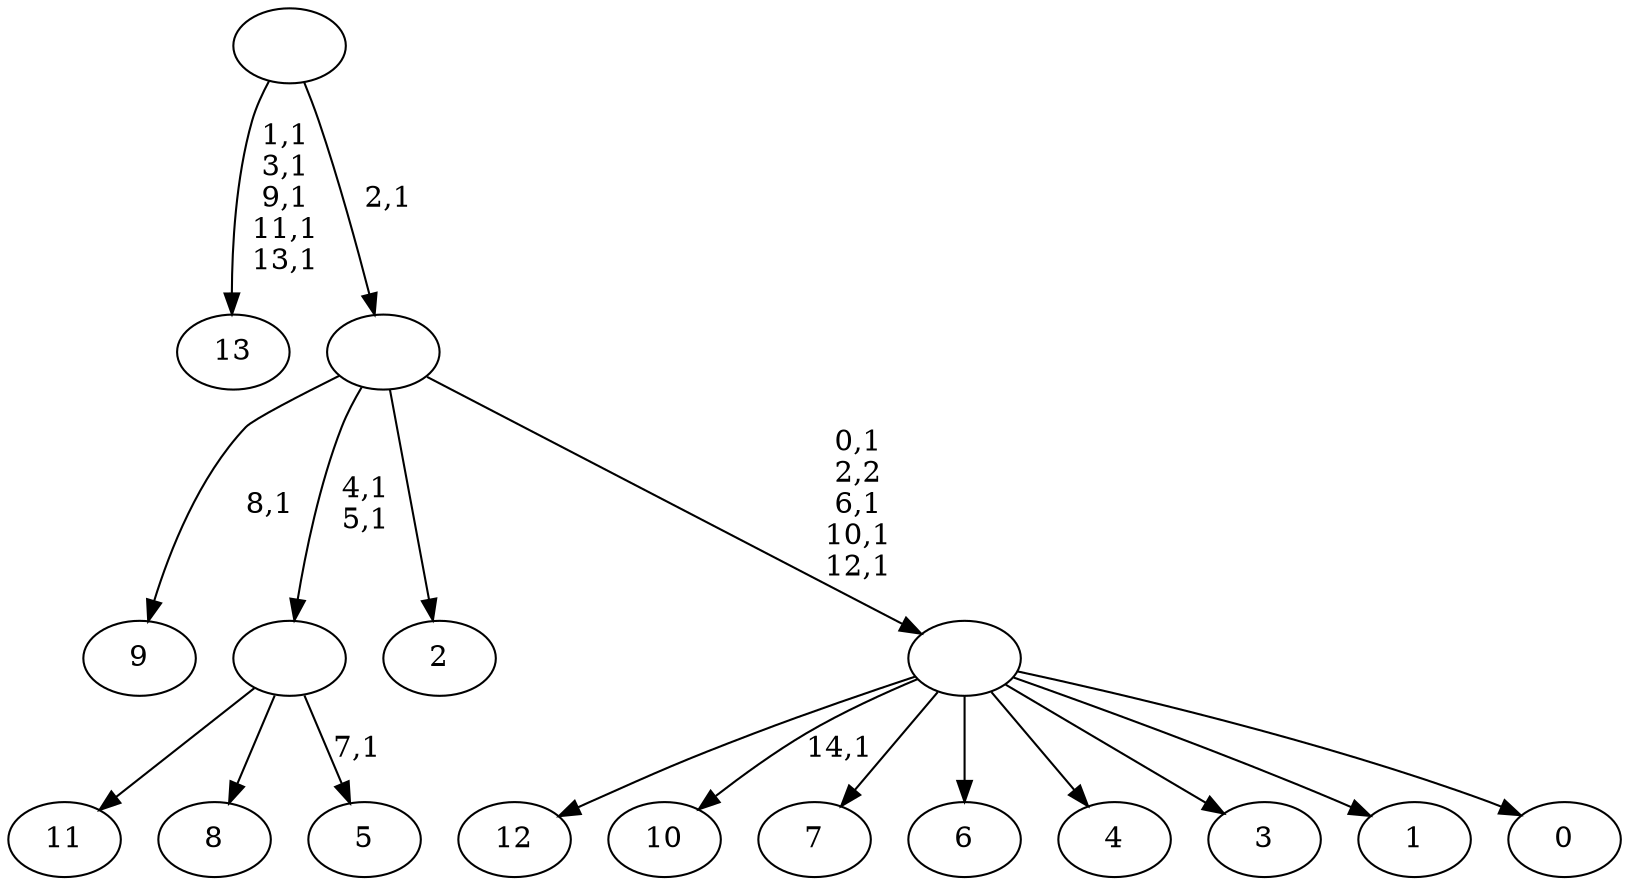 digraph T {
	29 [label="13"]
	23 [label="12"]
	22 [label="11"]
	21 [label="10"]
	19 [label="9"]
	17 [label="8"]
	16 [label="7"]
	15 [label="6"]
	14 [label="5"]
	12 [label=""]
	10 [label="4"]
	9 [label="3"]
	8 [label="2"]
	7 [label="1"]
	6 [label="0"]
	5 [label=""]
	1 [label=""]
	0 [label=""]
	12 -> 14 [label="7,1"]
	12 -> 22 [label=""]
	12 -> 17 [label=""]
	5 -> 21 [label="14,1"]
	5 -> 23 [label=""]
	5 -> 16 [label=""]
	5 -> 15 [label=""]
	5 -> 10 [label=""]
	5 -> 9 [label=""]
	5 -> 7 [label=""]
	5 -> 6 [label=""]
	1 -> 5 [label="0,1\n2,2\n6,1\n10,1\n12,1"]
	1 -> 12 [label="4,1\n5,1"]
	1 -> 19 [label="8,1"]
	1 -> 8 [label=""]
	0 -> 29 [label="1,1\n3,1\n9,1\n11,1\n13,1"]
	0 -> 1 [label="2,1"]
}
